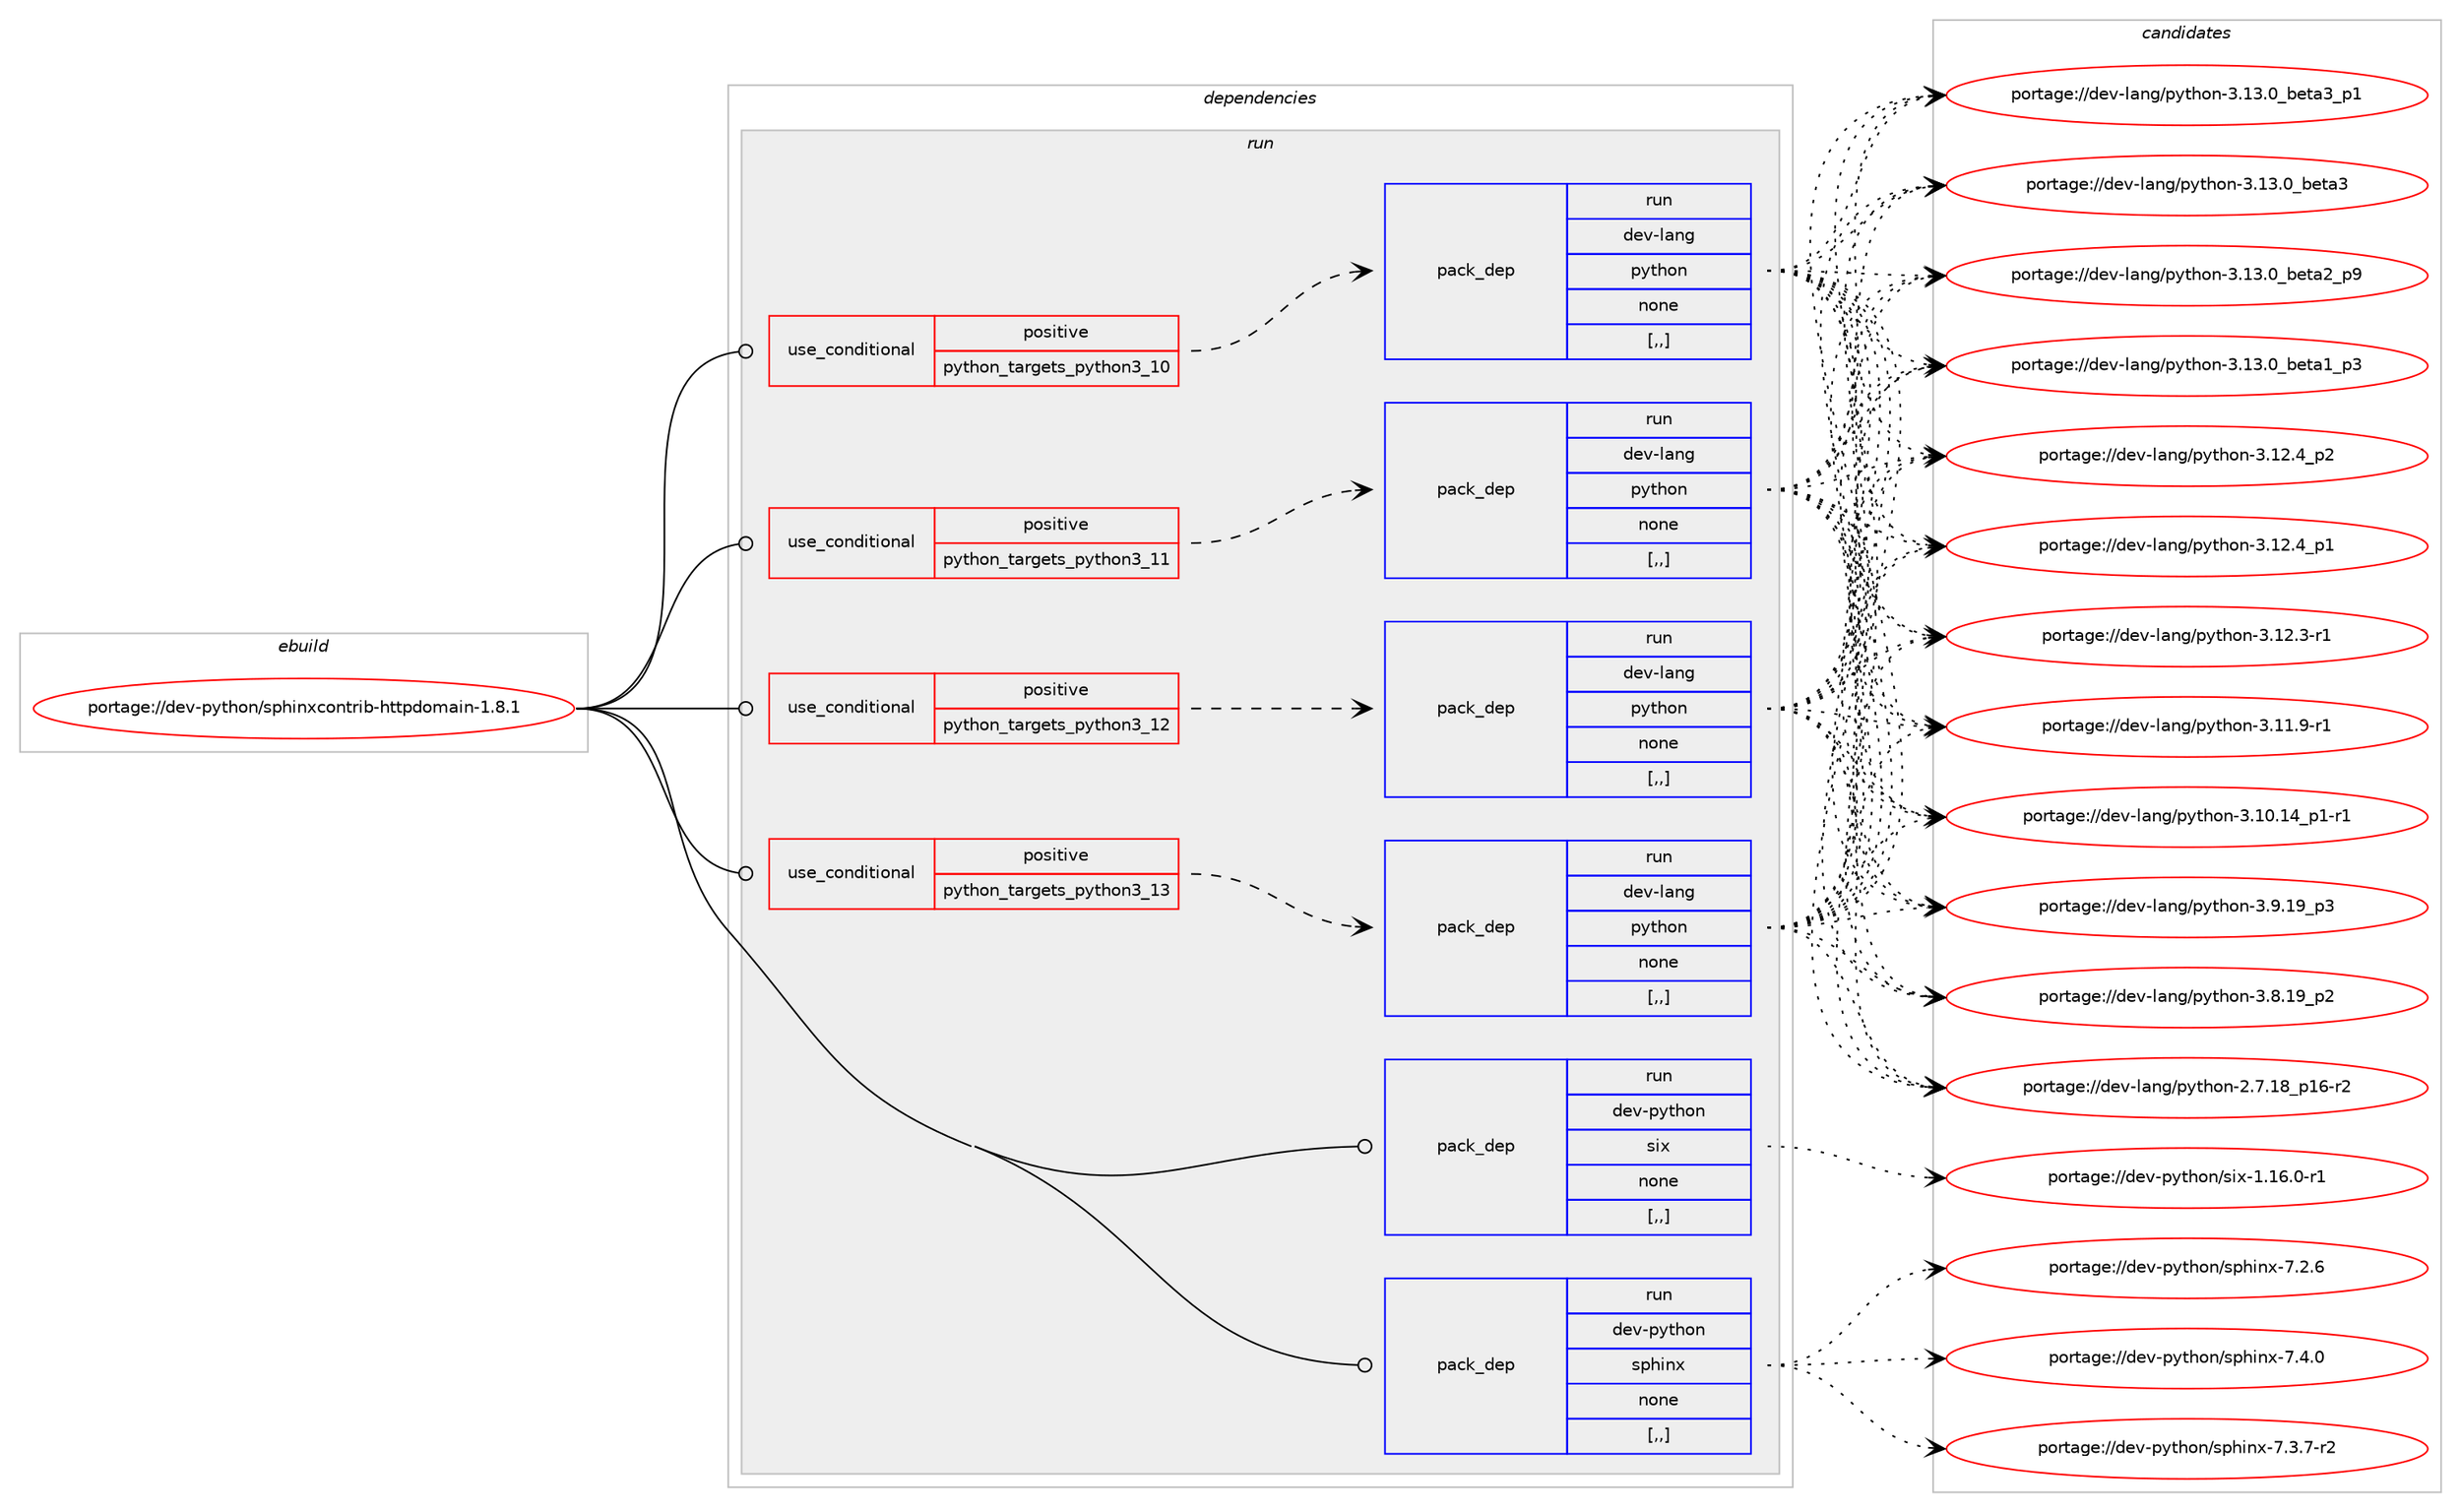 digraph prolog {

# *************
# Graph options
# *************

newrank=true;
concentrate=true;
compound=true;
graph [rankdir=LR,fontname=Helvetica,fontsize=10,ranksep=1.5];#, ranksep=2.5, nodesep=0.2];
edge  [arrowhead=vee];
node  [fontname=Helvetica,fontsize=10];

# **********
# The ebuild
# **********

subgraph cluster_leftcol {
color=gray;
rank=same;
label=<<i>ebuild</i>>;
id [label="portage://dev-python/sphinxcontrib-httpdomain-1.8.1", color=red, width=4, href="../dev-python/sphinxcontrib-httpdomain-1.8.1.svg"];
}

# ****************
# The dependencies
# ****************

subgraph cluster_midcol {
color=gray;
label=<<i>dependencies</i>>;
subgraph cluster_compile {
fillcolor="#eeeeee";
style=filled;
label=<<i>compile</i>>;
}
subgraph cluster_compileandrun {
fillcolor="#eeeeee";
style=filled;
label=<<i>compile and run</i>>;
}
subgraph cluster_run {
fillcolor="#eeeeee";
style=filled;
label=<<i>run</i>>;
subgraph cond39475 {
dependency162924 [label=<<TABLE BORDER="0" CELLBORDER="1" CELLSPACING="0" CELLPADDING="4"><TR><TD ROWSPAN="3" CELLPADDING="10">use_conditional</TD></TR><TR><TD>positive</TD></TR><TR><TD>python_targets_python3_10</TD></TR></TABLE>>, shape=none, color=red];
subgraph pack122189 {
dependency162925 [label=<<TABLE BORDER="0" CELLBORDER="1" CELLSPACING="0" CELLPADDING="4" WIDTH="220"><TR><TD ROWSPAN="6" CELLPADDING="30">pack_dep</TD></TR><TR><TD WIDTH="110">run</TD></TR><TR><TD>dev-lang</TD></TR><TR><TD>python</TD></TR><TR><TD>none</TD></TR><TR><TD>[,,]</TD></TR></TABLE>>, shape=none, color=blue];
}
dependency162924:e -> dependency162925:w [weight=20,style="dashed",arrowhead="vee"];
}
id:e -> dependency162924:w [weight=20,style="solid",arrowhead="odot"];
subgraph cond39476 {
dependency162926 [label=<<TABLE BORDER="0" CELLBORDER="1" CELLSPACING="0" CELLPADDING="4"><TR><TD ROWSPAN="3" CELLPADDING="10">use_conditional</TD></TR><TR><TD>positive</TD></TR><TR><TD>python_targets_python3_11</TD></TR></TABLE>>, shape=none, color=red];
subgraph pack122190 {
dependency162927 [label=<<TABLE BORDER="0" CELLBORDER="1" CELLSPACING="0" CELLPADDING="4" WIDTH="220"><TR><TD ROWSPAN="6" CELLPADDING="30">pack_dep</TD></TR><TR><TD WIDTH="110">run</TD></TR><TR><TD>dev-lang</TD></TR><TR><TD>python</TD></TR><TR><TD>none</TD></TR><TR><TD>[,,]</TD></TR></TABLE>>, shape=none, color=blue];
}
dependency162926:e -> dependency162927:w [weight=20,style="dashed",arrowhead="vee"];
}
id:e -> dependency162926:w [weight=20,style="solid",arrowhead="odot"];
subgraph cond39477 {
dependency162928 [label=<<TABLE BORDER="0" CELLBORDER="1" CELLSPACING="0" CELLPADDING="4"><TR><TD ROWSPAN="3" CELLPADDING="10">use_conditional</TD></TR><TR><TD>positive</TD></TR><TR><TD>python_targets_python3_12</TD></TR></TABLE>>, shape=none, color=red];
subgraph pack122191 {
dependency162929 [label=<<TABLE BORDER="0" CELLBORDER="1" CELLSPACING="0" CELLPADDING="4" WIDTH="220"><TR><TD ROWSPAN="6" CELLPADDING="30">pack_dep</TD></TR><TR><TD WIDTH="110">run</TD></TR><TR><TD>dev-lang</TD></TR><TR><TD>python</TD></TR><TR><TD>none</TD></TR><TR><TD>[,,]</TD></TR></TABLE>>, shape=none, color=blue];
}
dependency162928:e -> dependency162929:w [weight=20,style="dashed",arrowhead="vee"];
}
id:e -> dependency162928:w [weight=20,style="solid",arrowhead="odot"];
subgraph cond39478 {
dependency162930 [label=<<TABLE BORDER="0" CELLBORDER="1" CELLSPACING="0" CELLPADDING="4"><TR><TD ROWSPAN="3" CELLPADDING="10">use_conditional</TD></TR><TR><TD>positive</TD></TR><TR><TD>python_targets_python3_13</TD></TR></TABLE>>, shape=none, color=red];
subgraph pack122192 {
dependency162931 [label=<<TABLE BORDER="0" CELLBORDER="1" CELLSPACING="0" CELLPADDING="4" WIDTH="220"><TR><TD ROWSPAN="6" CELLPADDING="30">pack_dep</TD></TR><TR><TD WIDTH="110">run</TD></TR><TR><TD>dev-lang</TD></TR><TR><TD>python</TD></TR><TR><TD>none</TD></TR><TR><TD>[,,]</TD></TR></TABLE>>, shape=none, color=blue];
}
dependency162930:e -> dependency162931:w [weight=20,style="dashed",arrowhead="vee"];
}
id:e -> dependency162930:w [weight=20,style="solid",arrowhead="odot"];
subgraph pack122193 {
dependency162932 [label=<<TABLE BORDER="0" CELLBORDER="1" CELLSPACING="0" CELLPADDING="4" WIDTH="220"><TR><TD ROWSPAN="6" CELLPADDING="30">pack_dep</TD></TR><TR><TD WIDTH="110">run</TD></TR><TR><TD>dev-python</TD></TR><TR><TD>six</TD></TR><TR><TD>none</TD></TR><TR><TD>[,,]</TD></TR></TABLE>>, shape=none, color=blue];
}
id:e -> dependency162932:w [weight=20,style="solid",arrowhead="odot"];
subgraph pack122194 {
dependency162933 [label=<<TABLE BORDER="0" CELLBORDER="1" CELLSPACING="0" CELLPADDING="4" WIDTH="220"><TR><TD ROWSPAN="6" CELLPADDING="30">pack_dep</TD></TR><TR><TD WIDTH="110">run</TD></TR><TR><TD>dev-python</TD></TR><TR><TD>sphinx</TD></TR><TR><TD>none</TD></TR><TR><TD>[,,]</TD></TR></TABLE>>, shape=none, color=blue];
}
id:e -> dependency162933:w [weight=20,style="solid",arrowhead="odot"];
}
}

# **************
# The candidates
# **************

subgraph cluster_choices {
rank=same;
color=gray;
label=<<i>candidates</i>>;

subgraph choice122189 {
color=black;
nodesep=1;
choice10010111845108971101034711212111610411111045514649514648959810111697519511249 [label="portage://dev-lang/python-3.13.0_beta3_p1", color=red, width=4,href="../dev-lang/python-3.13.0_beta3_p1.svg"];
choice1001011184510897110103471121211161041111104551464951464895981011169751 [label="portage://dev-lang/python-3.13.0_beta3", color=red, width=4,href="../dev-lang/python-3.13.0_beta3.svg"];
choice10010111845108971101034711212111610411111045514649514648959810111697509511257 [label="portage://dev-lang/python-3.13.0_beta2_p9", color=red, width=4,href="../dev-lang/python-3.13.0_beta2_p9.svg"];
choice10010111845108971101034711212111610411111045514649514648959810111697499511251 [label="portage://dev-lang/python-3.13.0_beta1_p3", color=red, width=4,href="../dev-lang/python-3.13.0_beta1_p3.svg"];
choice100101118451089711010347112121116104111110455146495046529511250 [label="portage://dev-lang/python-3.12.4_p2", color=red, width=4,href="../dev-lang/python-3.12.4_p2.svg"];
choice100101118451089711010347112121116104111110455146495046529511249 [label="portage://dev-lang/python-3.12.4_p1", color=red, width=4,href="../dev-lang/python-3.12.4_p1.svg"];
choice100101118451089711010347112121116104111110455146495046514511449 [label="portage://dev-lang/python-3.12.3-r1", color=red, width=4,href="../dev-lang/python-3.12.3-r1.svg"];
choice100101118451089711010347112121116104111110455146494946574511449 [label="portage://dev-lang/python-3.11.9-r1", color=red, width=4,href="../dev-lang/python-3.11.9-r1.svg"];
choice100101118451089711010347112121116104111110455146494846495295112494511449 [label="portage://dev-lang/python-3.10.14_p1-r1", color=red, width=4,href="../dev-lang/python-3.10.14_p1-r1.svg"];
choice100101118451089711010347112121116104111110455146574649579511251 [label="portage://dev-lang/python-3.9.19_p3", color=red, width=4,href="../dev-lang/python-3.9.19_p3.svg"];
choice100101118451089711010347112121116104111110455146564649579511250 [label="portage://dev-lang/python-3.8.19_p2", color=red, width=4,href="../dev-lang/python-3.8.19_p2.svg"];
choice100101118451089711010347112121116104111110455046554649569511249544511450 [label="portage://dev-lang/python-2.7.18_p16-r2", color=red, width=4,href="../dev-lang/python-2.7.18_p16-r2.svg"];
dependency162925:e -> choice10010111845108971101034711212111610411111045514649514648959810111697519511249:w [style=dotted,weight="100"];
dependency162925:e -> choice1001011184510897110103471121211161041111104551464951464895981011169751:w [style=dotted,weight="100"];
dependency162925:e -> choice10010111845108971101034711212111610411111045514649514648959810111697509511257:w [style=dotted,weight="100"];
dependency162925:e -> choice10010111845108971101034711212111610411111045514649514648959810111697499511251:w [style=dotted,weight="100"];
dependency162925:e -> choice100101118451089711010347112121116104111110455146495046529511250:w [style=dotted,weight="100"];
dependency162925:e -> choice100101118451089711010347112121116104111110455146495046529511249:w [style=dotted,weight="100"];
dependency162925:e -> choice100101118451089711010347112121116104111110455146495046514511449:w [style=dotted,weight="100"];
dependency162925:e -> choice100101118451089711010347112121116104111110455146494946574511449:w [style=dotted,weight="100"];
dependency162925:e -> choice100101118451089711010347112121116104111110455146494846495295112494511449:w [style=dotted,weight="100"];
dependency162925:e -> choice100101118451089711010347112121116104111110455146574649579511251:w [style=dotted,weight="100"];
dependency162925:e -> choice100101118451089711010347112121116104111110455146564649579511250:w [style=dotted,weight="100"];
dependency162925:e -> choice100101118451089711010347112121116104111110455046554649569511249544511450:w [style=dotted,weight="100"];
}
subgraph choice122190 {
color=black;
nodesep=1;
choice10010111845108971101034711212111610411111045514649514648959810111697519511249 [label="portage://dev-lang/python-3.13.0_beta3_p1", color=red, width=4,href="../dev-lang/python-3.13.0_beta3_p1.svg"];
choice1001011184510897110103471121211161041111104551464951464895981011169751 [label="portage://dev-lang/python-3.13.0_beta3", color=red, width=4,href="../dev-lang/python-3.13.0_beta3.svg"];
choice10010111845108971101034711212111610411111045514649514648959810111697509511257 [label="portage://dev-lang/python-3.13.0_beta2_p9", color=red, width=4,href="../dev-lang/python-3.13.0_beta2_p9.svg"];
choice10010111845108971101034711212111610411111045514649514648959810111697499511251 [label="portage://dev-lang/python-3.13.0_beta1_p3", color=red, width=4,href="../dev-lang/python-3.13.0_beta1_p3.svg"];
choice100101118451089711010347112121116104111110455146495046529511250 [label="portage://dev-lang/python-3.12.4_p2", color=red, width=4,href="../dev-lang/python-3.12.4_p2.svg"];
choice100101118451089711010347112121116104111110455146495046529511249 [label="portage://dev-lang/python-3.12.4_p1", color=red, width=4,href="../dev-lang/python-3.12.4_p1.svg"];
choice100101118451089711010347112121116104111110455146495046514511449 [label="portage://dev-lang/python-3.12.3-r1", color=red, width=4,href="../dev-lang/python-3.12.3-r1.svg"];
choice100101118451089711010347112121116104111110455146494946574511449 [label="portage://dev-lang/python-3.11.9-r1", color=red, width=4,href="../dev-lang/python-3.11.9-r1.svg"];
choice100101118451089711010347112121116104111110455146494846495295112494511449 [label="portage://dev-lang/python-3.10.14_p1-r1", color=red, width=4,href="../dev-lang/python-3.10.14_p1-r1.svg"];
choice100101118451089711010347112121116104111110455146574649579511251 [label="portage://dev-lang/python-3.9.19_p3", color=red, width=4,href="../dev-lang/python-3.9.19_p3.svg"];
choice100101118451089711010347112121116104111110455146564649579511250 [label="portage://dev-lang/python-3.8.19_p2", color=red, width=4,href="../dev-lang/python-3.8.19_p2.svg"];
choice100101118451089711010347112121116104111110455046554649569511249544511450 [label="portage://dev-lang/python-2.7.18_p16-r2", color=red, width=4,href="../dev-lang/python-2.7.18_p16-r2.svg"];
dependency162927:e -> choice10010111845108971101034711212111610411111045514649514648959810111697519511249:w [style=dotted,weight="100"];
dependency162927:e -> choice1001011184510897110103471121211161041111104551464951464895981011169751:w [style=dotted,weight="100"];
dependency162927:e -> choice10010111845108971101034711212111610411111045514649514648959810111697509511257:w [style=dotted,weight="100"];
dependency162927:e -> choice10010111845108971101034711212111610411111045514649514648959810111697499511251:w [style=dotted,weight="100"];
dependency162927:e -> choice100101118451089711010347112121116104111110455146495046529511250:w [style=dotted,weight="100"];
dependency162927:e -> choice100101118451089711010347112121116104111110455146495046529511249:w [style=dotted,weight="100"];
dependency162927:e -> choice100101118451089711010347112121116104111110455146495046514511449:w [style=dotted,weight="100"];
dependency162927:e -> choice100101118451089711010347112121116104111110455146494946574511449:w [style=dotted,weight="100"];
dependency162927:e -> choice100101118451089711010347112121116104111110455146494846495295112494511449:w [style=dotted,weight="100"];
dependency162927:e -> choice100101118451089711010347112121116104111110455146574649579511251:w [style=dotted,weight="100"];
dependency162927:e -> choice100101118451089711010347112121116104111110455146564649579511250:w [style=dotted,weight="100"];
dependency162927:e -> choice100101118451089711010347112121116104111110455046554649569511249544511450:w [style=dotted,weight="100"];
}
subgraph choice122191 {
color=black;
nodesep=1;
choice10010111845108971101034711212111610411111045514649514648959810111697519511249 [label="portage://dev-lang/python-3.13.0_beta3_p1", color=red, width=4,href="../dev-lang/python-3.13.0_beta3_p1.svg"];
choice1001011184510897110103471121211161041111104551464951464895981011169751 [label="portage://dev-lang/python-3.13.0_beta3", color=red, width=4,href="../dev-lang/python-3.13.0_beta3.svg"];
choice10010111845108971101034711212111610411111045514649514648959810111697509511257 [label="portage://dev-lang/python-3.13.0_beta2_p9", color=red, width=4,href="../dev-lang/python-3.13.0_beta2_p9.svg"];
choice10010111845108971101034711212111610411111045514649514648959810111697499511251 [label="portage://dev-lang/python-3.13.0_beta1_p3", color=red, width=4,href="../dev-lang/python-3.13.0_beta1_p3.svg"];
choice100101118451089711010347112121116104111110455146495046529511250 [label="portage://dev-lang/python-3.12.4_p2", color=red, width=4,href="../dev-lang/python-3.12.4_p2.svg"];
choice100101118451089711010347112121116104111110455146495046529511249 [label="portage://dev-lang/python-3.12.4_p1", color=red, width=4,href="../dev-lang/python-3.12.4_p1.svg"];
choice100101118451089711010347112121116104111110455146495046514511449 [label="portage://dev-lang/python-3.12.3-r1", color=red, width=4,href="../dev-lang/python-3.12.3-r1.svg"];
choice100101118451089711010347112121116104111110455146494946574511449 [label="portage://dev-lang/python-3.11.9-r1", color=red, width=4,href="../dev-lang/python-3.11.9-r1.svg"];
choice100101118451089711010347112121116104111110455146494846495295112494511449 [label="portage://dev-lang/python-3.10.14_p1-r1", color=red, width=4,href="../dev-lang/python-3.10.14_p1-r1.svg"];
choice100101118451089711010347112121116104111110455146574649579511251 [label="portage://dev-lang/python-3.9.19_p3", color=red, width=4,href="../dev-lang/python-3.9.19_p3.svg"];
choice100101118451089711010347112121116104111110455146564649579511250 [label="portage://dev-lang/python-3.8.19_p2", color=red, width=4,href="../dev-lang/python-3.8.19_p2.svg"];
choice100101118451089711010347112121116104111110455046554649569511249544511450 [label="portage://dev-lang/python-2.7.18_p16-r2", color=red, width=4,href="../dev-lang/python-2.7.18_p16-r2.svg"];
dependency162929:e -> choice10010111845108971101034711212111610411111045514649514648959810111697519511249:w [style=dotted,weight="100"];
dependency162929:e -> choice1001011184510897110103471121211161041111104551464951464895981011169751:w [style=dotted,weight="100"];
dependency162929:e -> choice10010111845108971101034711212111610411111045514649514648959810111697509511257:w [style=dotted,weight="100"];
dependency162929:e -> choice10010111845108971101034711212111610411111045514649514648959810111697499511251:w [style=dotted,weight="100"];
dependency162929:e -> choice100101118451089711010347112121116104111110455146495046529511250:w [style=dotted,weight="100"];
dependency162929:e -> choice100101118451089711010347112121116104111110455146495046529511249:w [style=dotted,weight="100"];
dependency162929:e -> choice100101118451089711010347112121116104111110455146495046514511449:w [style=dotted,weight="100"];
dependency162929:e -> choice100101118451089711010347112121116104111110455146494946574511449:w [style=dotted,weight="100"];
dependency162929:e -> choice100101118451089711010347112121116104111110455146494846495295112494511449:w [style=dotted,weight="100"];
dependency162929:e -> choice100101118451089711010347112121116104111110455146574649579511251:w [style=dotted,weight="100"];
dependency162929:e -> choice100101118451089711010347112121116104111110455146564649579511250:w [style=dotted,weight="100"];
dependency162929:e -> choice100101118451089711010347112121116104111110455046554649569511249544511450:w [style=dotted,weight="100"];
}
subgraph choice122192 {
color=black;
nodesep=1;
choice10010111845108971101034711212111610411111045514649514648959810111697519511249 [label="portage://dev-lang/python-3.13.0_beta3_p1", color=red, width=4,href="../dev-lang/python-3.13.0_beta3_p1.svg"];
choice1001011184510897110103471121211161041111104551464951464895981011169751 [label="portage://dev-lang/python-3.13.0_beta3", color=red, width=4,href="../dev-lang/python-3.13.0_beta3.svg"];
choice10010111845108971101034711212111610411111045514649514648959810111697509511257 [label="portage://dev-lang/python-3.13.0_beta2_p9", color=red, width=4,href="../dev-lang/python-3.13.0_beta2_p9.svg"];
choice10010111845108971101034711212111610411111045514649514648959810111697499511251 [label="portage://dev-lang/python-3.13.0_beta1_p3", color=red, width=4,href="../dev-lang/python-3.13.0_beta1_p3.svg"];
choice100101118451089711010347112121116104111110455146495046529511250 [label="portage://dev-lang/python-3.12.4_p2", color=red, width=4,href="../dev-lang/python-3.12.4_p2.svg"];
choice100101118451089711010347112121116104111110455146495046529511249 [label="portage://dev-lang/python-3.12.4_p1", color=red, width=4,href="../dev-lang/python-3.12.4_p1.svg"];
choice100101118451089711010347112121116104111110455146495046514511449 [label="portage://dev-lang/python-3.12.3-r1", color=red, width=4,href="../dev-lang/python-3.12.3-r1.svg"];
choice100101118451089711010347112121116104111110455146494946574511449 [label="portage://dev-lang/python-3.11.9-r1", color=red, width=4,href="../dev-lang/python-3.11.9-r1.svg"];
choice100101118451089711010347112121116104111110455146494846495295112494511449 [label="portage://dev-lang/python-3.10.14_p1-r1", color=red, width=4,href="../dev-lang/python-3.10.14_p1-r1.svg"];
choice100101118451089711010347112121116104111110455146574649579511251 [label="portage://dev-lang/python-3.9.19_p3", color=red, width=4,href="../dev-lang/python-3.9.19_p3.svg"];
choice100101118451089711010347112121116104111110455146564649579511250 [label="portage://dev-lang/python-3.8.19_p2", color=red, width=4,href="../dev-lang/python-3.8.19_p2.svg"];
choice100101118451089711010347112121116104111110455046554649569511249544511450 [label="portage://dev-lang/python-2.7.18_p16-r2", color=red, width=4,href="../dev-lang/python-2.7.18_p16-r2.svg"];
dependency162931:e -> choice10010111845108971101034711212111610411111045514649514648959810111697519511249:w [style=dotted,weight="100"];
dependency162931:e -> choice1001011184510897110103471121211161041111104551464951464895981011169751:w [style=dotted,weight="100"];
dependency162931:e -> choice10010111845108971101034711212111610411111045514649514648959810111697509511257:w [style=dotted,weight="100"];
dependency162931:e -> choice10010111845108971101034711212111610411111045514649514648959810111697499511251:w [style=dotted,weight="100"];
dependency162931:e -> choice100101118451089711010347112121116104111110455146495046529511250:w [style=dotted,weight="100"];
dependency162931:e -> choice100101118451089711010347112121116104111110455146495046529511249:w [style=dotted,weight="100"];
dependency162931:e -> choice100101118451089711010347112121116104111110455146495046514511449:w [style=dotted,weight="100"];
dependency162931:e -> choice100101118451089711010347112121116104111110455146494946574511449:w [style=dotted,weight="100"];
dependency162931:e -> choice100101118451089711010347112121116104111110455146494846495295112494511449:w [style=dotted,weight="100"];
dependency162931:e -> choice100101118451089711010347112121116104111110455146574649579511251:w [style=dotted,weight="100"];
dependency162931:e -> choice100101118451089711010347112121116104111110455146564649579511250:w [style=dotted,weight="100"];
dependency162931:e -> choice100101118451089711010347112121116104111110455046554649569511249544511450:w [style=dotted,weight="100"];
}
subgraph choice122193 {
color=black;
nodesep=1;
choice1001011184511212111610411111047115105120454946495446484511449 [label="portage://dev-python/six-1.16.0-r1", color=red, width=4,href="../dev-python/six-1.16.0-r1.svg"];
dependency162932:e -> choice1001011184511212111610411111047115105120454946495446484511449:w [style=dotted,weight="100"];
}
subgraph choice122194 {
color=black;
nodesep=1;
choice1001011184511212111610411111047115112104105110120455546524648 [label="portage://dev-python/sphinx-7.4.0", color=red, width=4,href="../dev-python/sphinx-7.4.0.svg"];
choice10010111845112121116104111110471151121041051101204555465146554511450 [label="portage://dev-python/sphinx-7.3.7-r2", color=red, width=4,href="../dev-python/sphinx-7.3.7-r2.svg"];
choice1001011184511212111610411111047115112104105110120455546504654 [label="portage://dev-python/sphinx-7.2.6", color=red, width=4,href="../dev-python/sphinx-7.2.6.svg"];
dependency162933:e -> choice1001011184511212111610411111047115112104105110120455546524648:w [style=dotted,weight="100"];
dependency162933:e -> choice10010111845112121116104111110471151121041051101204555465146554511450:w [style=dotted,weight="100"];
dependency162933:e -> choice1001011184511212111610411111047115112104105110120455546504654:w [style=dotted,weight="100"];
}
}

}
